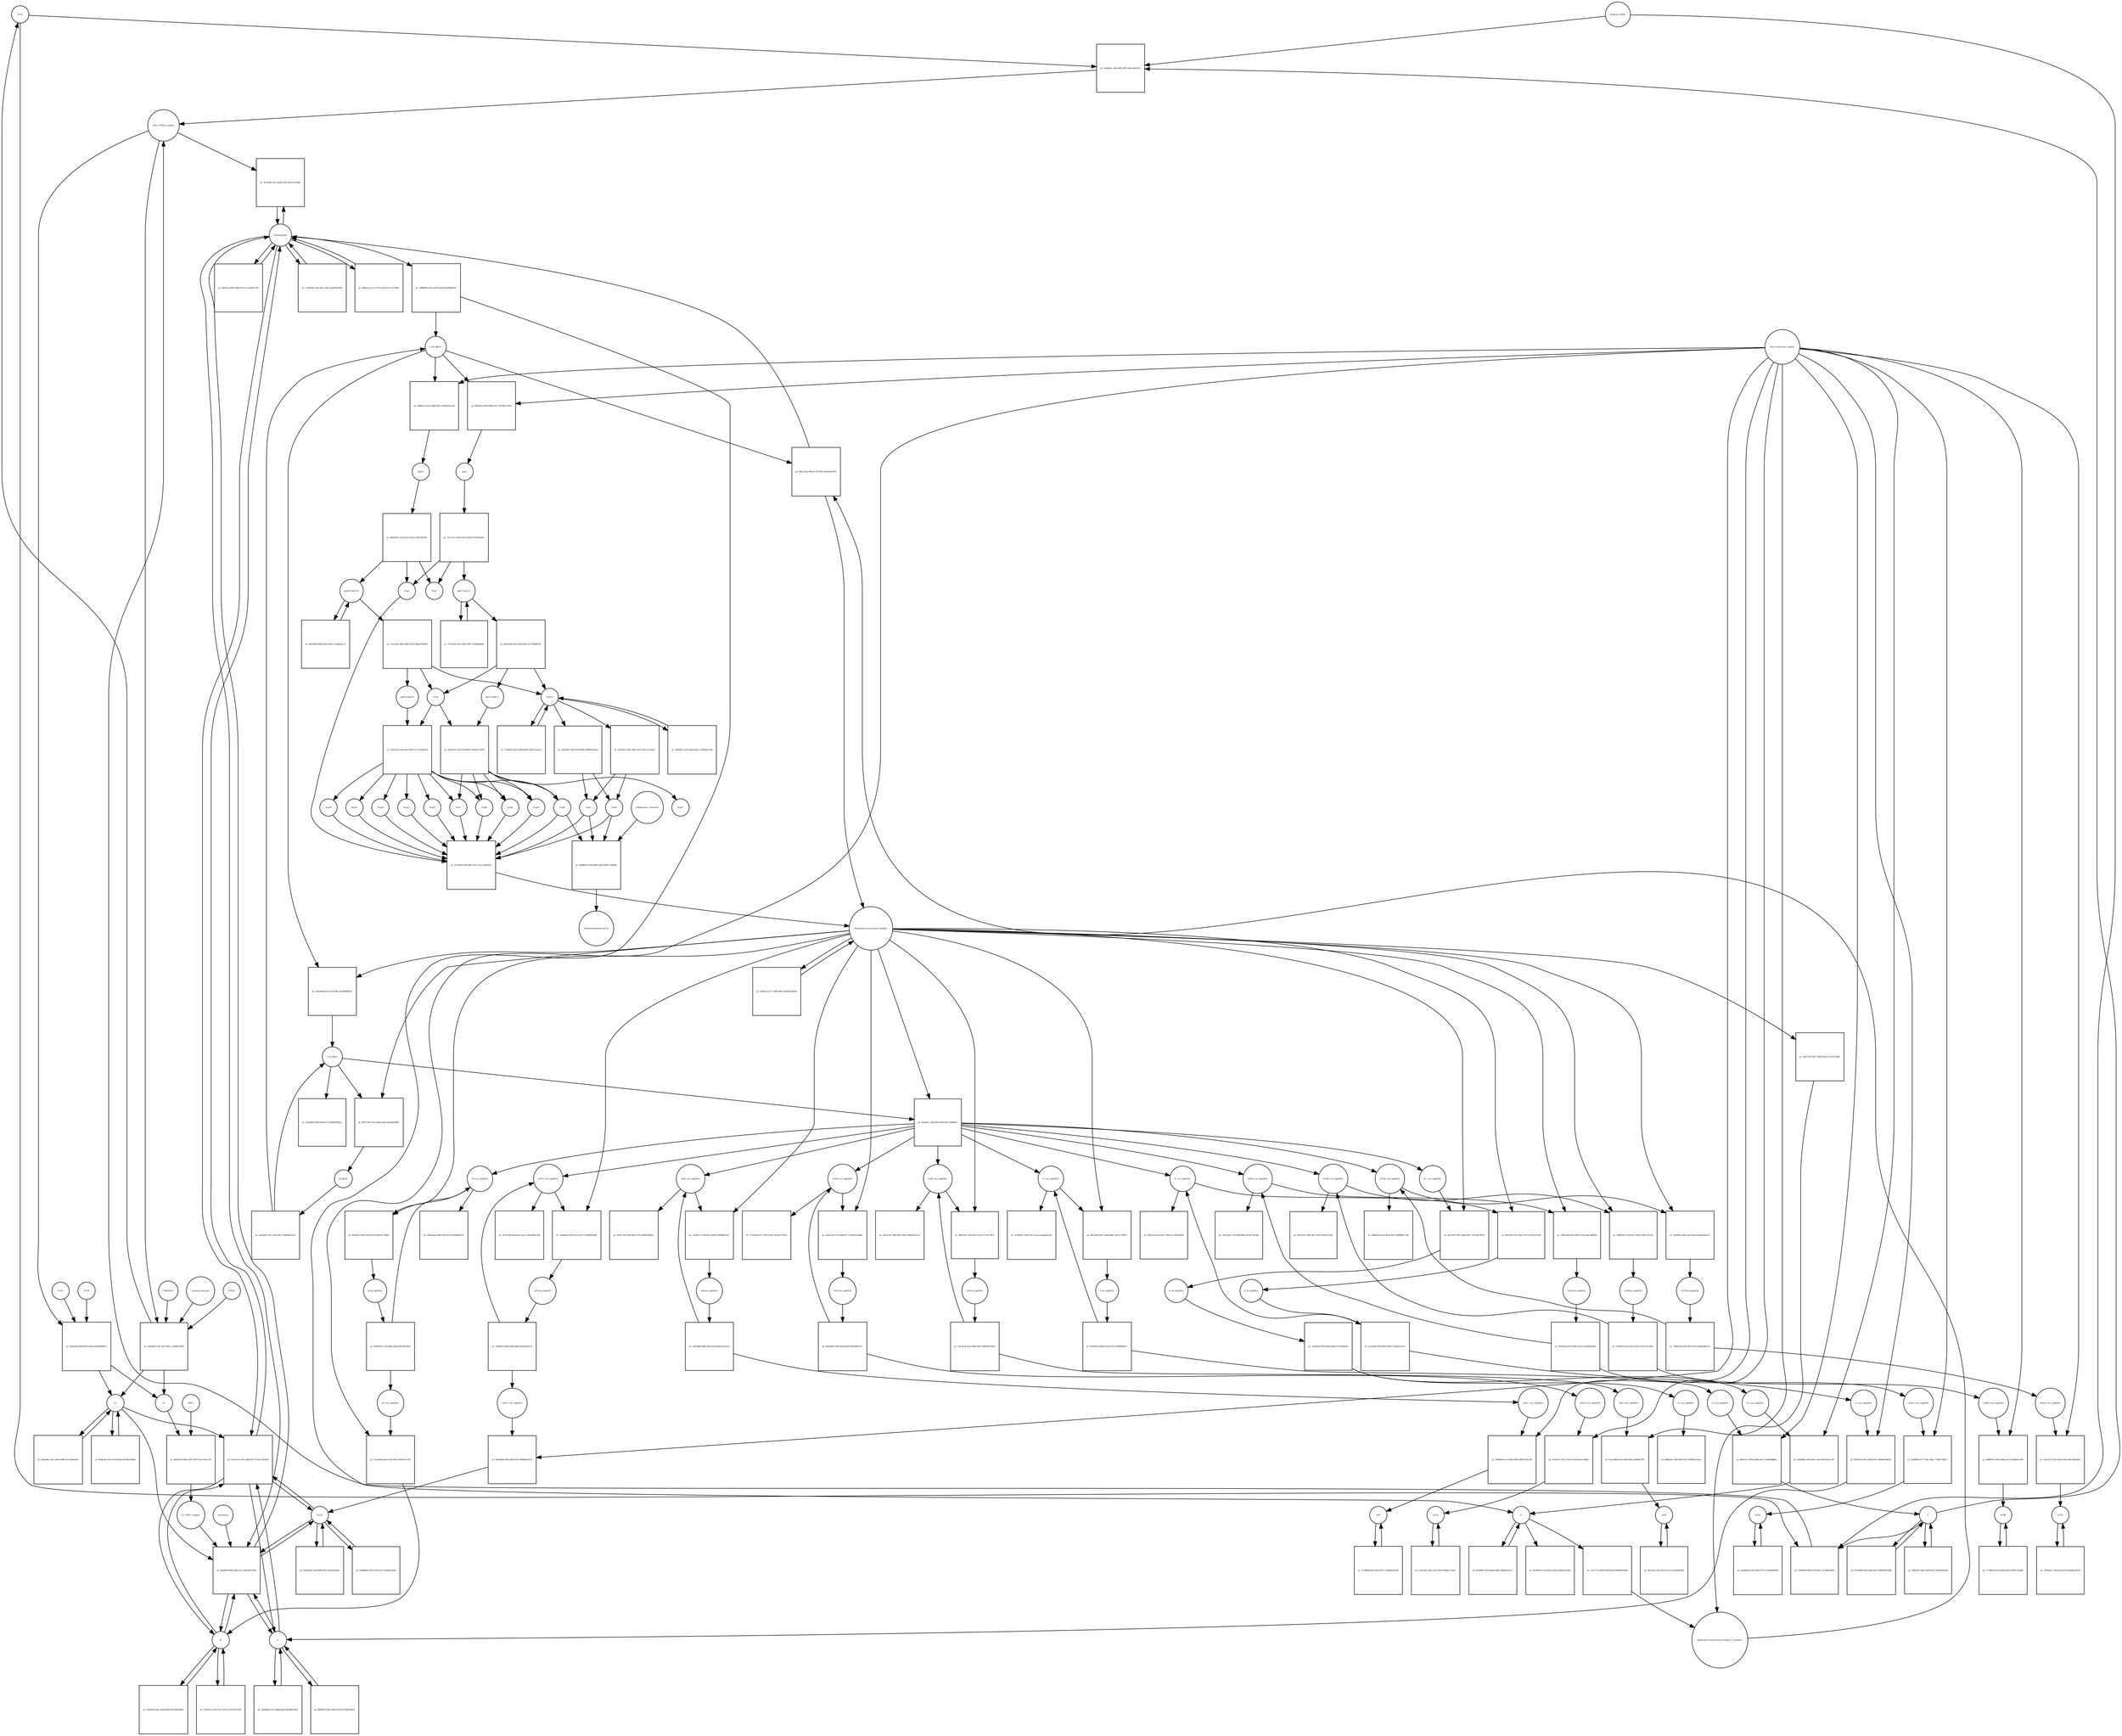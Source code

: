 strict digraph  {
ACE2 [annotation="", bipartite=0, cls=macromolecule, fontsize=4, label=ACE2, shape=circle];
"pr_1b30d2bc-3b0d-46f5-af07-e86a18c697e5" [annotation="", bipartite=1, cls=process, fontsize=4, label="pr_1b30d2bc-3b0d-46f5-af07-e86a18c697e5", shape=square];
"ACE2_SPIKE complex" [annotation="", bipartite=0, cls=complex, fontsize=4, label="ACE2_SPIKE complex", shape=circle];
"Heparan sulfate" [annotation="urn_miriam_obo.chebi_CHEBI%3A28815", bipartite=0, cls="simple chemical", fontsize=4, label="Heparan sulfate", shape=circle];
S [annotation=urn_miriam_uniprot_P0DTC2, bipartite=0, cls=macromolecule, fontsize=4, label=S, shape=circle];
Nucleocapsid [annotation="urn_miriam_obo.go_GO%3A0019013", bipartite=0, cls=complex, fontsize=4, label=Nucleocapsid, shape=circle];
"pr_9c192dff-1812-404d-acde-62501c922996" [annotation="", bipartite=1, cls=process, fontsize=4, label="pr_9c192dff-1812-404d-acde-62501c922996", shape=square];
"pr_41bae83b-8949-46c0-a624-dd3d9069b67e" [annotation="", bipartite=1, cls=process, fontsize=4, label="pr_41bae83b-8949-46c0-a624-dd3d9069b67e", shape=square];
S2 [annotation=urn_miriam_interpro_IPR002552, bipartite=0, cls=macromolecule, fontsize=4, label=S2, shape=circle];
CTSB [annotation="", bipartite=0, cls=macromolecule, fontsize=4, label=CTSB, shape=circle];
CTSL [annotation="", bipartite=0, cls=macromolecule, fontsize=4, label=CTSL, shape=circle];
S1 [annotation=urn_miriam_interpro_IPR002551, bipartite=0, cls=macromolecule, fontsize=4, label=S1, shape=circle];
"pr_319f81b8-068f-4733-b81c-2c7db2b74f90" [annotation="", bipartite=1, cls=process, fontsize=4, label="pr_319f81b8-068f-4733-b81c-2c7db2b74f90", shape=square];
"pr_462d053f-6fbe-4d3f-ae17-a953d8575f45" [annotation="", bipartite=1, cls=process, fontsize=4, label="pr_462d053f-6fbe-4d3f-ae17-a953d8575f45", shape=square];
cholesterol [annotation="urn_miriam_obo.chebi_CHEBI%3A16113", bipartite=0, cls="simple chemical", fontsize=4, label=cholesterol, shape=circle];
"S1_NRP1 complex" [annotation="", bipartite=0, cls=complex, fontsize=4, label="S1_NRP1 complex", shape=circle];
E [annotation=urn_miriam_uniprot_P0DTC4, bipartite=0, cls=macromolecule, fontsize=4, label=E, shape=circle];
M [annotation=urn_miriam_uniprot_P0DTC5, bipartite=0, cls=macromolecule, fontsize=4, label=M, shape=circle];
Orf7a [annotation=urn_miriam_uniprot_P0DTC7, bipartite=0, cls=macromolecule, fontsize=4, label=Orf7a, shape=circle];
"pr_7688000a-2473-4a62-8346-0e43606fad7b" [annotation="", bipartite=1, cls=process, fontsize=4, label="pr_7688000a-2473-4a62-8346-0e43606fad7b", shape=square];
"(+)ss gRNA" [annotation=urn_miriam_refseq_NC_045512, bipartite=0, cls="nucleic acid feature", fontsize=4, label="(+)ss gRNA", shape=circle];
N [annotation=urn_miriam_uniprot_P0DTC9, bipartite=0, cls="macromolecule multimer", fontsize=4, label=N, shape=circle];
"pr_a1353856-20ce-4f4c-a5d1-fc4a458c9594" [annotation="", bipartite=1, cls=process, fontsize=4, label="pr_a1353856-20ce-4f4c-a5d1-fc4a458c9594", shape=square];
"pr_88943a1c-a712-4716-bf00-21e7e7574f65" [annotation="", bipartite=1, cls=process, fontsize=4, label="pr_88943a1c-a712-4716-bf00-21e7e7574f65", shape=square];
"pr_80746183-c55d-493c-ac86-a3b6aee550a9" [annotation="", bipartite=1, cls=process, fontsize=4, label="pr_80746183-c55d-493c-ac86-a3b6aee550a9", shape=square];
"pr_bcfb4f94-7bcd-46b9-b0d8-c08bd813ae7c" [annotation="", bipartite=1, cls=process, fontsize=4, label="pr_bcfb4f94-7bcd-46b9-b0d8-c08bd813ae7c", shape=square];
"N (+)ss sgmRNA" [annotation=urn_miriam_ncbigene_43740575, bipartite=0, cls="nucleic acid feature", fontsize=4, label="N (+)ss sgmRNA", shape=circle];
"pr_a0d00fbb-342d-454c-afaa-4db74581c345" [annotation="", bipartite=1, cls=process, fontsize=4, label="pr_a0d00fbb-342d-454c-afaa-4db74581c345", shape=square];
"Host translation complex" [annotation="urn_miriam_obo.go_GO%3A0070992", bipartite=0, cls=complex, fontsize=4, label="Host translation complex", shape=circle];
"pr_3df2b533-8675-4b03-9a77-ec2f3d67c158" [annotation="", bipartite=1, cls=process, fontsize=4, label="pr_3df2b533-8675-4b03-9a77-ec2f3d67c158", shape=square];
"pr_c6e062be-c967-4ff1-9d0c-cee88bc4539f" [annotation="", bipartite=1, cls=process, fontsize=4, label="pr_c6e062be-c967-4ff1-9d0c-cee88bc4539f", shape=square];
FURIN [annotation="", bipartite=0, cls=macromolecule, fontsize=4, label=FURIN, shape=circle];
TMPRSS2 [annotation="", bipartite=0, cls=macromolecule, fontsize=4, label=TMPRSS2, shape=circle];
"Camostat mesylate" [annotation="urn_miriam_pubchem.compound_2536", bipartite=0, cls="simple chemical", fontsize=4, label="Camostat mesylate", shape=circle];
"pr_b2dcddac-5dc7-4493-b988-53c193bae9fd" [annotation="", bipartite=1, cls=process, fontsize=4, label="pr_b2dcddac-5dc7-4493-b988-53c193bae9fd", shape=square];
"Replication transcription complex_N oligomer" [annotation="", bipartite=0, cls=complex, fontsize=4, label="Replication transcription complex_N oligomer", shape=circle];
"pr_8b2153eb-980d-4c39-95be-40c8be01905f" [annotation="", bipartite=1, cls=process, fontsize=4, label="pr_8b2153eb-980d-4c39-95be-40c8be01905f", shape=square];
"Replication transcription complex" [annotation="", bipartite=0, cls=complex, fontsize=4, label="Replication transcription complex", shape=circle];
"pr_1e5a1e51-5192-49d8-8975-072dc741a056" [annotation="", bipartite=1, cls=process, fontsize=4, label="pr_1e5a1e51-5192-49d8-8975-072dc741a056", shape=square];
"pr_6edae3fa-265a-413d-b3b0-d1639f10946d" [annotation="", bipartite=1, cls=process, fontsize=4, label="pr_6edae3fa-265a-413d-b3b0-d1639f10946d", shape=square];
"pp1a Nsp3-11" [annotation=urn_miriam_uniprot_P0DTC1, bipartite=0, cls=macromolecule, fontsize=4, label="pp1a Nsp3-11", shape=circle];
"pr_d595100d-415e-4d7d-895c-0ec789db55f5" [annotation="", bipartite=1, cls=process, fontsize=4, label="pr_d595100d-415e-4d7d-895c-0ec789db55f5", shape=square];
"pp1a Nsp6-11" [annotation=urn_miriam_uniprot_P0DTC1, bipartite=0, cls=macromolecule, fontsize=4, label="pp1a Nsp6-11", shape=circle];
"Nsp3-4" [annotation="urn_miriam_ncbiprotein_YP_009725299|urn_miriam_ncbiprotein_YP_009725300", bipartite=0, cls=macromolecule, fontsize=4, label="Nsp3-4", shape=circle];
Nsp5 [annotation=urn_miriam_ncbiprotein_YP_009725301, bipartite=0, cls="macromolecule multimer", fontsize=4, label=Nsp5, shape=circle];
"Endoplasmic reticulum" [annotation="urn_miriam_obo.go_GO%3A0005783", bipartite=0, cls=complex, fontsize=4, label="Endoplasmic reticulum", shape=circle];
"pr_560d04c4-2950-490d-a0ba-dfad1c7660d8" [annotation="", bipartite=1, cls=process, fontsize=4, label="pr_560d04c4-2950-490d-a0ba-dfad1c7660d8", shape=square];
"Double-membrane vesicle" [annotation="urn_miriam_obo.go_GO%3A0039718", bipartite=0, cls=complex, fontsize=4, label="Double-membrane vesicle", shape=circle];
Nsp4 [annotation=urn_miriam_ncbiprotein_YP_009725300, bipartite=0, cls=macromolecule, fontsize=4, label=Nsp4, shape=circle];
Nsp3 [annotation=urn_miriam_ncbiprotein_YP_009725299, bipartite=0, cls=macromolecule, fontsize=4, label=Nsp3, shape=circle];
Nsp6 [annotation=urn_miriam_ncbiprotein_YP_009725302, bipartite=0, cls=macromolecule, fontsize=4, label=Nsp6, shape=circle];
"pr_75c07bd7-ed7e-4bd7-9f87-75af64bfd4f0" [annotation="", bipartite=1, cls=process, fontsize=4, label="pr_75c07bd7-ed7e-4bd7-9f87-75af64bfd4f0", shape=square];
"pr_549b4931-a335-46e9-8da3-c3926abc5c66" [annotation="", bipartite=1, cls=process, fontsize=4, label="pr_549b4931-a335-46e9-8da3-c3926abc5c66", shape=square];
"pp1ab Nsp3-16" [annotation=urn_miriam_uniprot_P0DTD1, bipartite=0, cls=macromolecule, fontsize=4, label="pp1ab Nsp3-16", shape=circle];
"pr_4ef29685-b09b-4e0d-92d0-75126fee0c7a" [annotation="", bipartite=1, cls=process, fontsize=4, label="pr_4ef29685-b09b-4e0d-92d0-75126fee0c7a", shape=square];
"pr_1c47ae4f-36b2-4968-9154-398ae070459b" [annotation="", bipartite=1, cls=process, fontsize=4, label="pr_1c47ae4f-36b2-4968-9154-398ae070459b", shape=square];
"pp1ab nsp6-16" [annotation=urn_miriam_uniprot_P0DTD1, bipartite=0, cls=macromolecule, fontsize=4, label="pp1ab nsp6-16", shape=circle];
"pr_2e963236-64cc-4e5d-b6b5-6b13f45834d0" [annotation="", bipartite=1, cls=process, fontsize=4, label="pr_2e963236-64cc-4e5d-b6b5-6b13f45834d0", shape=square];
"pr_2924bed4-2143-44b6-bda8-9fa40bfc805a" [annotation="", bipartite=1, cls=process, fontsize=4, label="pr_2924bed4-2143-44b6-bda8-9fa40bfc805a", shape=square];
"pr_c9ff0161-39e0-42bf-9a97-c6f4a5820288" [annotation="", bipartite=1, cls=process, fontsize=4, label="pr_c9ff0161-39e0-42bf-9a97-c6f4a5820288", shape=square];
"pr_235447c2-ed15-4151-8e31-931975551189" [annotation="", bipartite=1, cls=process, fontsize=4, label="pr_235447c2-ed15-4151-8e31-931975551189", shape=square];
"pr_86096f70-d6f1-4a95-ab76-03130b058656" [annotation="", bipartite=1, cls=process, fontsize=4, label="pr_86096f70-d6f1-4a95-ab76-03130b058656", shape=square];
"pr_97935685-81da-4424-ad17-9fb9638474b8" [annotation="", bipartite=1, cls=process, fontsize=4, label="pr_97935685-81da-4424-ad17-9fb9638474b8", shape=square];
"pr_05dd1b8b-7aad-4f68-af81-62933a34a0fe" [annotation="", bipartite=1, cls=process, fontsize=4, label="pr_05dd1b8b-7aad-4f68-af81-62933a34a0fe", shape=square];
Orf6 [annotation=urn_miriam_uniprot_P0DTC6, bipartite=0, cls=macromolecule, fontsize=4, label=Orf6, shape=circle];
"pr_71c8f8bb-fd53-4b55-9537-c894bae62300" [annotation="", bipartite=1, cls=process, fontsize=4, label="pr_71c8f8bb-fd53-4b55-9537-c894bae62300", shape=square];
Orf3a [annotation=urn_miriam_uniprot_P0DTC3, bipartite=0, cls=macromolecule, fontsize=4, label=Orf3a, shape=circle];
"pr_5b3a00a9-c463-4420-971a-7ca4096d8394" [annotation="", bipartite=1, cls=process, fontsize=4, label="pr_5b3a00a9-c463-4420-971a-7ca4096d8394", shape=square];
Orf8 [annotation=urn_miriam_uniprot_P0DTC8, bipartite=0, cls=macromolecule, fontsize=4, label=Orf8, shape=circle];
"pr_5f631e2e-24f1-4033-bc1e-012396247d6f" [annotation="", bipartite=1, cls=process, fontsize=4, label="pr_5f631e2e-24f1-4033-bc1e-012396247d6f", shape=square];
Orf9b [annotation=urn_miriam_uniprot_P0DTD2, bipartite=0, cls=macromolecule, fontsize=4, label=Orf9b, shape=circle];
"pr_1776b818-f3cd-4b94-b193-28307c1f344b" [annotation="", bipartite=1, cls=process, fontsize=4, label="pr_1776b818-f3cd-4b94-b193-28307c1f344b", shape=square];
Orf14 [annotation=urn_miriam_uniprot_P0DTD3, bipartite=0, cls=macromolecule, fontsize=4, label=Orf14, shape=circle];
"pr_c16ca58c-2d5c-4c41-9190-1f0bbc173421" [annotation="", bipartite=1, cls=process, fontsize=4, label="pr_c16ca58c-2d5c-4c41-9190-1f0bbc173421", shape=square];
Orf7b [annotation=urn_miriam_uniprot_P0DTD8, bipartite=0, cls=macromolecule, fontsize=4, label=Orf7b, shape=circle];
"pr_73b2b8e1-73ba-432f-9126-d6edffaad378" [annotation="", bipartite=1, cls=process, fontsize=4, label="pr_73b2b8e1-73ba-432f-9126-d6edffaad378", shape=square];
"pr_b566bd8c-4218-4759-a1cf-7a6fde0cf9ba" [annotation="", bipartite=1, cls=process, fontsize=4, label="pr_b566bd8c-4218-4759-a1cf-7a6fde0cf9ba", shape=square];
"M (+)ss sgmRNA" [annotation="", bipartite=0, cls="nucleic acid feature", fontsize=4, label="M (+)ss sgmRNA", shape=circle];
"pr_1ecd5584-ab4a-4520-9823-633df15a7c6f" [annotation="", bipartite=1, cls=process, fontsize=4, label="pr_1ecd5584-ab4a-4520-9823-633df15a7c6f", shape=square];
"E (+)ss sgmRNA" [annotation="", bipartite=0, cls="nucleic acid feature", fontsize=4, label="E (+)ss sgmRNA", shape=circle];
"pr_f41f2b5a-8292-4489-8231-a9b6461dde68" [annotation="", bipartite=1, cls=process, fontsize=4, label="pr_f41f2b5a-8292-4489-8231-a9b6461dde68", shape=square];
"S (+)ss sgmRNA" [annotation="", bipartite=0, cls="nucleic acid feature", fontsize=4, label="S (+)ss sgmRNA", shape=circle];
"pr_d683e117-9650-4696-a9a3-7eeb0dfd88b1" [annotation="", bipartite=1, cls=process, fontsize=4, label="pr_d683e117-9650-4696-a9a3-7eeb0dfd88b1", shape=square];
"Orf7a (+)ss sgmRNA" [annotation="", bipartite=0, cls="nucleic acid feature", fontsize=4, label="Orf7a (+)ss sgmRNA", shape=circle];
"pr_08afeb00-e8b9-4b50-933e-d98fb8d2aec6" [annotation="", bipartite=1, cls=process, fontsize=4, label="pr_08afeb00-e8b9-4b50-933e-d98fb8d2aec6", shape=square];
"Orf6  (+)ss sgmRNA" [annotation="", bipartite=0, cls="nucleic acid feature", fontsize=4, label="Orf6  (+)ss sgmRNA", shape=circle];
"pr_5f9b8de0-c5cb-400f-8065-bd067c561104" [annotation="", bipartite=1, cls=process, fontsize=4, label="pr_5f9b8de0-c5cb-400f-8065-bd067c561104", shape=square];
"Orf3a (+)ss sgmRNA" [annotation="", bipartite=0, cls="nucleic acid feature", fontsize=4, label="Orf3a (+)ss sgmRNA", shape=circle];
"pr_b2bfb99f-4277-43bc-8b4c-77fd87728ea1" [annotation="", bipartite=1, cls=process, fontsize=4, label="pr_b2bfb99f-4277-43bc-8b4c-77fd87728ea1", shape=square];
"Orf8 (+)ss sgmRNA" [annotation="", bipartite=0, cls="nucleic acid feature", fontsize=4, label="Orf8 (+)ss sgmRNA", shape=circle];
"pr_02c12b80-baa4-4a48-9dde-3ffd49f57ff5" [annotation="", bipartite=1, cls=process, fontsize=4, label="pr_02c12b80-baa4-4a48-9dde-3ffd49f57ff5", shape=square];
"Orf9b (+)ss sgmRNA" [annotation="", bipartite=0, cls="nucleic acid feature", fontsize=4, label="Orf9b (+)ss sgmRNA", shape=circle];
"pr_894f6516-16bd-43d0-bcd7-2e2b9b26720b" [annotation="", bipartite=1, cls=process, fontsize=4, label="pr_894f6516-16bd-43d0-bcd7-2e2b9b26720b", shape=square];
"Orf14 (+)ss sgmRNA" [annotation="", bipartite=0, cls="nucleic acid feature", fontsize=4, label="Orf14 (+)ss sgmRNA", shape=circle];
"pr_1fc03de7-2607-43ba-9c36-bef5eec29b82" [annotation="", bipartite=1, cls=process, fontsize=4, label="pr_1fc03de7-2607-43ba-9c36-bef5eec29b82", shape=square];
"Orf7b (+)ss sgmRNA" [annotation="", bipartite=0, cls="nucleic acid feature", fontsize=4, label="Orf7b (+)ss sgmRNA", shape=circle];
"pr_26a5237f-92e5-4d10-a35b-028c3dded4f3" [annotation="", bipartite=1, cls=process, fontsize=4, label="pr_26a5237f-92e5-4d10-a35b-028c3dded4f3", shape=square];
"(-)ss gRNA" [annotation=urn_miriam_refseq_NC_045512, bipartite=0, cls="nucleic acid feature", fontsize=4, label="(-)ss gRNA", shape=circle];
"pr_2d1f3082-f6e6-441d-8c75-da6492f090ac" [annotation="", bipartite=1, cls=process, fontsize=4, label="pr_2d1f3082-f6e6-441d-8c75-da6492f090ac", shape=square];
"pr_ce5c77ca-699f-4c66-8d26-4304b981b49d" [annotation="", bipartite=1, cls=process, fontsize=4, label="pr_ce5c77ca-699f-4c66-8d26-4304b981b49d", shape=square];
"pr_5642ebd8-e410-47eb-9ffe-2b7d869b96d7" [annotation="", bipartite=1, cls=process, fontsize=4, label="pr_5642ebd8-e410-47eb-9ffe-2b7d869b96d7", shape=square];
"M (-)ss sgmRNA" [annotation=urn_miriam_ncbigene_43740571, bipartite=0, cls="nucleic acid feature", fontsize=4, label="M (-)ss sgmRNA", shape=circle];
"pr_595beaab-638b-4cb9-b67a-fe804d9925f1" [annotation="", bipartite=1, cls=process, fontsize=4, label="pr_595beaab-638b-4cb9-b67a-fe804d9925f1", shape=square];
"E (-)ss sgmRNA" [annotation=urn_miriam_ncbigene_43740570, bipartite=0, cls="nucleic acid feature", fontsize=4, label="E (-)ss sgmRNA", shape=circle];
"pr_f39455a0-bce0-4a17-8fa8-fe176603d496" [annotation="", bipartite=1, cls=process, fontsize=4, label="pr_f39455a0-bce0-4a17-8fa8-fe176603d496", shape=square];
"S (-)ss sgmRNA" [annotation="", bipartite=0, cls="nucleic acid feature", fontsize=4, label="S (-)ss sgmRNA", shape=circle];
"pr_614d5002-7dd9-4297-acab-aeeabe66c493" [annotation="", bipartite=1, cls=process, fontsize=4, label="pr_614d5002-7dd9-4297-acab-aeeabe66c493", shape=square];
"Orf7a (-)ss sgmRNA" [annotation="", bipartite=0, cls="nucleic acid feature", fontsize=4, label="Orf7a (-)ss sgmRNA", shape=circle];
"pr_6552c588-65ed-42e3-be1e-3981ab60c288" [annotation="", bipartite=1, cls=process, fontsize=4, label="pr_6552c588-65ed-42e3-be1e-3981ab60c288", shape=square];
"Orf6 (-)ss sgmRNA" [annotation="", bipartite=0, cls="nucleic acid feature", fontsize=4, label="Orf6 (-)ss sgmRNA", shape=circle];
"pr_4546c740-87b6-484e-97a2-d46d2246f92c" [annotation="", bipartite=1, cls=process, fontsize=4, label="pr_4546c740-87b6-484e-97a2-d46d2246f92c", shape=square];
"Orf3a (-)ss sgmRNA" [annotation="", bipartite=0, cls="nucleic acid feature", fontsize=4, label="Orf3a (-)ss sgmRNA", shape=circle];
"pr_287b5a4e-7c0f-4f48-8f6a-9a1ab77b76db" [annotation="", bipartite=1, cls=process, fontsize=4, label="pr_287b5a4e-7c0f-4f48-8f6a-9a1ab77b76db", shape=square];
"Orf8 (-)ss sgmRNA" [annotation="", bipartite=0, cls="nucleic acid feature", fontsize=4, label="Orf8 (-)ss sgmRNA", shape=circle];
"pr_36c9fcae-78d0-4853-8d81-d368ed4417cd" [annotation="", bipartite=1, cls=process, fontsize=4, label="pr_36c9fcae-78d0-4853-8d81-d368ed4417cd", shape=square];
"Orf9b (-)ss sgmRNA" [annotation="", bipartite=0, cls="nucleic acid feature", fontsize=4, label="Orf9b (-)ss sgmRNA", shape=circle];
"pr_834c025c-24f4-4da7-a2f2-f5fdb7fc0345" [annotation="", bipartite=1, cls=process, fontsize=4, label="pr_834c025c-24f4-4da7-a2f2-f5fdb7fc0345", shape=square];
"Orf14 (-)ss sgmRNA" [annotation="", bipartite=0, cls="nucleic acid feature", fontsize=4, label="Orf14 (-)ss sgmRNA", shape=circle];
"pr_577b1838-a17c-49c4-a935-2b53a077921b" [annotation="", bipartite=1, cls=process, fontsize=4, label="pr_577b1838-a17c-49c4-a935-2b53a077921b", shape=square];
"Orf7b (-)ss sgmRNA" [annotation="", bipartite=0, cls="nucleic acid feature", fontsize=4, label="Orf7b (-)ss sgmRNA", shape=circle];
"pr_6d9b6a5a-b7ed-4636-b207-09868bf1118b" [annotation="", bipartite=1, cls=process, fontsize=4, label="pr_6d9b6a5a-b7ed-4636-b207-09868bf1118b", shape=square];
"pr_499772b5-7fa1-434b-a2d4-3ede003e98b9" [annotation="", bipartite=1, cls=process, fontsize=4, label="pr_499772b5-7fa1-434b-a2d4-3ede003e98b9", shape=square];
"ds gRNA" [annotation=urn_miriam_refseq_NC_045512, bipartite=0, cls="nucleic acid feature", fontsize=4, label="ds gRNA", shape=circle];
"pr_ff4a0d7a-06d0-403d-855a-9e8d7e2796d8" [annotation="", bipartite=1, cls=process, fontsize=4, label="pr_ff4a0d7a-06d0-403d-855a-9e8d7e2796d8", shape=square];
"M ds sgmRNA" [annotation="", bipartite=0, cls="nucleic acid feature", fontsize=4, label="M ds sgmRNA", shape=circle];
"pr_ff04cab2-6767-4aec-9747-e3f72e3531bf" [annotation="", bipartite=1, cls=process, fontsize=4, label="pr_ff04cab2-6767-4aec-9747-e3f72e3531bf", shape=square];
"E ds sgmRNA" [annotation="", bipartite=0, cls="nucleic acid feature", fontsize=4, label="E ds sgmRNA", shape=circle];
"pr_df11844d-b6c7-4408-bd6c-14a37c378f27" [annotation="", bipartite=1, cls=process, fontsize=4, label="pr_df11844d-b6c7-4408-bd6c-14a37c378f27", shape=square];
"S ds sgmRNA" [annotation="", bipartite=0, cls="nucleic acid feature", fontsize=4, label="S ds sgmRNA", shape=circle];
"pr_33ddda26-4d7b-4c33-ae57-11845f942bd8" [annotation="", bipartite=1, cls=process, fontsize=4, label="pr_33ddda26-4d7b-4c33-ae57-11845f942bd8", shape=square];
"Orf7a ds sgmRNA" [annotation="", bipartite=0, cls="nucleic acid feature", fontsize=4, label="Orf7a ds sgmRNA", shape=circle];
"pr_52c8d127-510b-4e14-b4f0-0198fb8674a7" [annotation="", bipartite=1, cls=process, fontsize=4, label="pr_52c8d127-510b-4e14-b4f0-0198fb8674a7", shape=square];
"Orf6 ds sgmRNA" [annotation="", bipartite=0, cls="nucleic acid feature", fontsize=4, label="Orf6 ds sgmRNA", shape=circle];
"pr_248e5c9b-8922-4b7b-97e8-eebf74f8ffb8" [annotation="", bipartite=1, cls=process, fontsize=4, label="pr_248e5c9b-8922-4b7b-97e8-eebf74f8ffb8", shape=square];
"Orf3a ds sgmRNA" [annotation="", bipartite=0, cls="nucleic acid feature", fontsize=4, label="Orf3a ds sgmRNA", shape=circle];
"pr_40837b1a-7fda-4b16-9cc0-517c4c7fff1f" [annotation="", bipartite=1, cls=process, fontsize=4, label="pr_40837b1a-7fda-4b16-9cc0-517c4c7fff1f", shape=square];
"Orf8 ds sgmRNA" [annotation="", bipartite=0, cls="nucleic acid feature", fontsize=4, label="Orf8 ds sgmRNA", shape=circle];
"pr_30845613-c5d3-4a75-92fd-51f6f13a1556" [annotation="", bipartite=1, cls=process, fontsize=4, label="pr_30845613-c5d3-4a75-92fd-51f6f13a1556", shape=square];
"Orf9b ds sgmRNA" [annotation="", bipartite=0, cls="nucleic acid feature", fontsize=4, label="Orf9b ds sgmRNA", shape=circle];
"pr_b2eef156-a77b-4a06-8c71-b5655ac98dde" [annotation="", bipartite=1, cls=process, fontsize=4, label="pr_b2eef156-a77b-4a06-8c71-b5655ac98dde", shape=square];
"Orf14 ds sgmRNA" [annotation="", bipartite=0, cls="nucleic acid feature", fontsize=4, label="Orf14 ds sgmRNA", shape=circle];
"pr_3e89f603-abbf-4b55-8e18-a9dd2a6a2e13" [annotation="", bipartite=1, cls=process, fontsize=4, label="pr_3e89f603-abbf-4b55-8e18-a9dd2a6a2e13", shape=square];
"Orf7b ds sgmRNA" [annotation="", bipartite=0, cls="nucleic acid feature", fontsize=4, label="Orf7b ds sgmRNA", shape=circle];
"pr_2eb20655-cbf7-45c4-8071-4649bb5f1ecb" [annotation="", bipartite=1, cls=process, fontsize=4, label="pr_2eb20655-cbf7-45c4-8071-4649bb5f1ecb", shape=square];
"pr_87089183-cc00-4bde-a8a8-2fdc1fb39641" [annotation="", bipartite=1, cls=process, fontsize=4, label="pr_87089183-cc00-4bde-a8a8-2fdc1fb39641", shape=square];
"pr_a11a02fe-5e04-49c9-99b4-75aa9e22e513" [annotation="", bipartite=1, cls=process, fontsize=4, label="pr_a11a02fe-5e04-49c9-99b4-75aa9e22e513", shape=square];
"pr_807835e8-404d-4ca8-8178-c9df98600b1c" [annotation="", bipartite=1, cls=process, fontsize=4, label="pr_807835e8-404d-4ca8-8178-c9df98600b1c", shape=square];
"pr_316d091f-e6d8-4a4b-af8d-0c0434eb3cc6" [annotation="", bipartite=1, cls=process, fontsize=4, label="pr_316d091f-e6d8-4a4b-af8d-0c0434eb3cc6", shape=square];
"pr_c907dd83-49f6-4e65-bcde-46a5e10fca5e" [annotation="", bipartite=1, cls=process, fontsize=4, label="pr_c907dd83-49f6-4e65-bcde-46a5e10fca5e", shape=square];
"pr_007dce24-a979-440c-b1ee-0c952f9058e6" [annotation="", bipartite=1, cls=process, fontsize=4, label="pr_007dce24-a979-440c-b1ee-0c952f9058e6", shape=square];
"pr_c2a79c3d-0a1a-40d2-8412-6f8619e142dd" [annotation="", bipartite=1, cls=process, fontsize=4, label="pr_c2a79c3d-0a1a-40d2-8412-6f8619e142dd", shape=square];
"pr_232dd12a-b1e9-4231-9b3c-b731cf617d2d" [annotation="", bipartite=1, cls=process, fontsize=4, label="pr_232dd12a-b1e9-4231-9b3c-b731cf617d2d", shape=square];
"pr_9916d5b2-7940-4f24-ba44-0062b4092371" [annotation="", bipartite=1, cls=process, fontsize=4, label="pr_9916d5b2-7940-4f24-ba44-0062b4092371", shape=square];
"pr_799dc54e-bb16-4f62-b5c3-b94b499bf71d" [annotation="", bipartite=1, cls=process, fontsize=4, label="pr_799dc54e-bb16-4f62-b5c3-b94b499bf71d", shape=square];
"N  (-)ss sgmRNA" [annotation=urn_miriam_ncbigene_43740575, bipartite=0, cls="nucleic acid feature", fontsize=4, label="N  (-)ss sgmRNA", shape=circle];
"pr_ab213937-6f81-40b4-a0d7-7eb19b27667b" [annotation="", bipartite=1, cls=process, fontsize=4, label="pr_ab213937-6f81-40b4-a0d7-7eb19b27667b", shape=square];
"N ds sgmRNA" [annotation="", bipartite=0, cls="nucleic acid feature", fontsize=4, label="N ds sgmRNA", shape=circle];
"pr_24c8063e-8f7d-4da9-8edf-975ccd8fe630" [annotation="", bipartite=1, cls=process, fontsize=4, label="pr_24c8063e-8f7d-4da9-8edf-975ccd8fe630", shape=square];
"N (-)ss sgmRNA" [annotation="", bipartite=0, cls="nucleic acid feature", fontsize=4, label="N (-)ss sgmRNA", shape=circle];
pp1ab [annotation=urn_miriam_uniprot_P0DTD1, bipartite=0, cls=macromolecule, fontsize=4, label=pp1ab, shape=circle];
"pr_f86363de-3a36-422e-bc94-1a3f07d24704" [annotation="", bipartite=1, cls=process, fontsize=4, label="pr_f86363de-3a36-422e-bc94-1a3f07d24704", shape=square];
Nsp2 [annotation=urn_miriam_ncbiprotein_YP_009725298, bipartite=0, cls=macromolecule, fontsize=4, label=Nsp2, shape=circle];
Nsp1 [annotation=urn_miriam_ncbiprotein_YP_009725297, bipartite=0, cls=macromolecule, fontsize=4, label=Nsp1, shape=circle];
pp1a [annotation=urn_miriam_uniprot_P0DTC1, bipartite=0, cls=macromolecule, fontsize=4, label=pp1a, shape=circle];
"pr_7a211ca1-9c80-4513-b246-f333e063204a" [annotation="", bipartite=1, cls=process, fontsize=4, label="pr_7a211ca1-9c80-4513-b246-f333e063204a", shape=square];
"pr_57ab9a55-467a-49b9-89e8-39f31c52aefe" [annotation="", bipartite=1, cls=process, fontsize=4, label="pr_57ab9a55-467a-49b9-89e8-39f31c52aefe", shape=square];
"pr_3b079bc1-bf41-4d81-a674-c92cacca419c" [annotation="", bipartite=1, cls=process, fontsize=4, label="pr_3b079bc1-bf41-4d81-a674-c92cacca419c", shape=square];
"pr_62423f67-f5bf-491b-8d5b-2dd98591a603" [annotation="", bipartite=1, cls=process, fontsize=4, label="pr_62423f67-f5bf-491b-8d5b-2dd98591a603", shape=square];
"pr_a6d21f52-5194-47f0-9687-a5818e119059" [annotation="", bipartite=1, cls=process, fontsize=4, label="pr_a6d21f52-5194-47f0-9687-a5818e119059", shape=square];
Nsp7 [annotation=urn_miriam_ncbiprotein_YP_009725303, bipartite=0, cls=macromolecule, fontsize=4, label=Nsp7, shape=circle];
Nsp8 [annotation=urn_miriam_ncbiprotein_YP_009725304, bipartite=0, cls=macromolecule, fontsize=4, label=Nsp8, shape=circle];
Nsp9 [annotation=urn_miriam_ncbiprotein_YP_009725305, bipartite=0, cls=macromolecule, fontsize=4, label=Nsp9, shape=circle];
Nsp10 [annotation=urn_miriam_ncbiprotein_YP_009725306, bipartite=0, cls=macromolecule, fontsize=4, label=Nsp10, shape=circle];
Nsp11 [annotation=urn_miriam_ncbiprotein_YP_009725312, bipartite=0, cls=macromolecule, fontsize=4, label=Nsp11, shape=circle];
"pr_01467dc6-5183-4ae9-9d37-87c7d350b7eb" [annotation="", bipartite=1, cls=process, fontsize=4, label="pr_01467dc6-5183-4ae9-9d37-87c7d350b7eb", shape=square];
Nsp13 [annotation=urn_miriam_ncbiprotein_YP_009725308, bipartite=0, cls=macromolecule, fontsize=4, label=Nsp13, shape=circle];
Nsp12 [annotation=urn_miriam_ncbiprotein_YP_009725307, bipartite=0, cls=macromolecule, fontsize=4, label=Nsp12, shape=circle];
Nsp16 [annotation=urn_miriam_ncbiprotein_YP_009725311, bipartite=0, cls=macromolecule, fontsize=4, label=Nsp16, shape=circle];
Nsp15 [annotation=urn_miriam_ncbiprotein_YP_009725310, bipartite=0, cls=macromolecule, fontsize=4, label=Nsp15, shape=circle];
Nsp14 [annotation=urn_miriam_ncbiprotein_YP_009725309, bipartite=0, cls=macromolecule, fontsize=4, label=Nsp14, shape=circle];
"pr_fccb35d5-d76d-40cc-be73-ecac27a8e10e" [annotation="", bipartite=1, cls=process, fontsize=4, label="pr_fccb35d5-d76d-40cc-be73-ecac27a8e10e", shape=square];
"pr_8a493e03-d838-4f60-b11c-9ec9facc87da" [annotation="", bipartite=1, cls=process, fontsize=4, label="pr_8a493e03-d838-4f60-b11c-9ec9facc87da", shape=square];
"pr_1d004e1a-bca1-4bbe-9647-148c8041ace0" [annotation="", bipartite=1, cls=process, fontsize=4, label="pr_1d004e1a-bca1-4bbe-9647-148c8041ace0", shape=square];
"pr_bbbf65d1-1ff6-406e-9527-d994b4c7ebca" [annotation="", bipartite=1, cls=process, fontsize=4, label="pr_bbbf65d1-1ff6-406e-9527-d994b4c7ebca", shape=square];
"pr_43f46c33-5c77-4f95-8801-0de640239c4d" [annotation="", bipartite=1, cls=process, fontsize=4, label="pr_43f46c33-5c77-4f95-8801-0de640239c4d", shape=square];
"pr_b2bc7361-d077-4f80-953f-eec20153396b" [annotation="", bipartite=1, cls=process, fontsize=4, label="pr_b2bc7361-d077-4f80-953f-eec20153396b", shape=square];
"pr_6f5af8ac-cd38-4f42-8d59-6fe77adbb8c7" [annotation="", bipartite=1, cls=process, fontsize=4, label="pr_6f5af8ac-cd38-4f42-8d59-6fe77adbb8c7", shape=square];
"pr_0b20b1e6-45be-4797-9457-012e7e41c136" [annotation="", bipartite=1, cls=process, fontsize=4, label="pr_0b20b1e6-45be-4797-9457-012e7e41c136", shape=square];
NRP1 [annotation="", bipartite=0, cls=macromolecule, fontsize=4, label=NRP1, shape=circle];
ACE2 -> "pr_1b30d2bc-3b0d-46f5-af07-e86a18c697e5"  [annotation="", interaction_type=consumption];
ACE2 -> "pr_319f81b8-068f-4733-b81c-2c7db2b74f90"  [annotation="", interaction_type=consumption];
"pr_1b30d2bc-3b0d-46f5-af07-e86a18c697e5" -> "ACE2_SPIKE complex"  [annotation="", interaction_type=production];
"ACE2_SPIKE complex" -> "pr_9c192dff-1812-404d-acde-62501c922996"  [annotation="urn_miriam_pubmed_32142651|urn_miriam_pubmed_32094589|urn_miriam_taxonomy_2697049", interaction_type=stimulation];
"ACE2_SPIKE complex" -> "pr_41bae83b-8949-46c0-a624-dd3d9069b67e"  [annotation="", interaction_type=consumption];
"ACE2_SPIKE complex" -> "pr_c6e062be-c967-4ff1-9d0c-cee88bc4539f"  [annotation="", interaction_type=consumption];
"Heparan sulfate" -> "pr_1b30d2bc-3b0d-46f5-af07-e86a18c697e5"  [annotation="urn_miriam_pubmed_32142651|urn_miriam_pubmed_32094589|urn_miriam_taxonomy_2697049|urn_miriam_pubmed_32970989", interaction_type=stimulation];
"Heparan sulfate" -> "pr_319f81b8-068f-4733-b81c-2c7db2b74f90"  [annotation="urn_miriam_pubmed_32142651|urn_miriam_pubmed_32094589|urn_miriam_taxonomy_2697049|urn_miriam_pubmed_32155444|urn_miriam_pubmed_32970989", interaction_type=stimulation];
S -> "pr_1b30d2bc-3b0d-46f5-af07-e86a18c697e5"  [annotation="", interaction_type=consumption];
S -> "pr_319f81b8-068f-4733-b81c-2c7db2b74f90"  [annotation="", interaction_type=consumption];
S -> "pr_c9ff0161-39e0-42bf-9a97-c6f4a5820288"  [annotation="", interaction_type=consumption];
S -> "pr_97935685-81da-4424-ad17-9fb9638474b8"  [annotation="", interaction_type=consumption];
Nucleocapsid -> "pr_9c192dff-1812-404d-acde-62501c922996"  [annotation="", interaction_type=consumption];
Nucleocapsid -> "pr_462d053f-6fbe-4d3f-ae17-a953d8575f45"  [annotation="", interaction_type=consumption];
Nucleocapsid -> "pr_7688000a-2473-4a62-8346-0e43606fad7b"  [annotation="", interaction_type=consumption];
Nucleocapsid -> "pr_a1353856-20ce-4f4c-a5d1-fc4a458c9594"  [annotation="", interaction_type=consumption];
Nucleocapsid -> "pr_88943a1c-a712-4716-bf00-21e7e7574f65"  [annotation="", interaction_type=consumption];
Nucleocapsid -> "pr_3df2b533-8675-4b03-9a77-ec2f3d67c158"  [annotation="", interaction_type=consumption];
Nucleocapsid -> "pr_1e5a1e51-5192-49d8-8975-072dc741a056"  [annotation="", interaction_type=consumption];
"pr_9c192dff-1812-404d-acde-62501c922996" -> Nucleocapsid  [annotation="", interaction_type=production];
"pr_41bae83b-8949-46c0-a624-dd3d9069b67e" -> S2  [annotation="", interaction_type=production];
"pr_41bae83b-8949-46c0-a624-dd3d9069b67e" -> S1  [annotation="", interaction_type=production];
S2 -> "pr_462d053f-6fbe-4d3f-ae17-a953d8575f45"  [annotation="urn_miriam_pubmed_32142651|urn_miriam_pubmed_32094589|urn_miriam_pubmed_32047258|urn_miriam_taxonomy_2697049|urn_miriam_pubmed_32944968", interaction_type=stimulation];
S2 -> "pr_b2dcddac-5dc7-4493-b988-53c193bae9fd"  [annotation="", interaction_type=consumption];
S2 -> "pr_1e5a1e51-5192-49d8-8975-072dc741a056"  [annotation="urn_miriam_pubmed_32142651|urn_miriam_pubmed_32047258|urn_miriam_taxonomy_2697049", interaction_type=stimulation];
S2 -> "pr_6edae3fa-265a-413d-b3b0-d1639f10946d"  [annotation="", interaction_type=consumption];
CTSB -> "pr_41bae83b-8949-46c0-a624-dd3d9069b67e"  [annotation="urn_miriam_pubmed_32142651|urn_miriam_taxonomy_2697049", interaction_type=catalysis];
CTSL -> "pr_41bae83b-8949-46c0-a624-dd3d9069b67e"  [annotation="urn_miriam_pubmed_32142651|urn_miriam_taxonomy_2697049", interaction_type=catalysis];
S1 -> "pr_0b20b1e6-45be-4797-9457-012e7e41c136"  [annotation="", interaction_type=consumption];
"pr_319f81b8-068f-4733-b81c-2c7db2b74f90" -> "ACE2_SPIKE complex"  [annotation="", interaction_type=production];
"pr_462d053f-6fbe-4d3f-ae17-a953d8575f45" -> Nucleocapsid  [annotation="", interaction_type=production];
"pr_462d053f-6fbe-4d3f-ae17-a953d8575f45" -> E  [annotation="", interaction_type=production];
"pr_462d053f-6fbe-4d3f-ae17-a953d8575f45" -> M  [annotation="", interaction_type=production];
"pr_462d053f-6fbe-4d3f-ae17-a953d8575f45" -> Orf7a  [annotation="", interaction_type=production];
cholesterol -> "pr_462d053f-6fbe-4d3f-ae17-a953d8575f45"  [annotation="urn_miriam_pubmed_32142651|urn_miriam_pubmed_32094589|urn_miriam_pubmed_32047258|urn_miriam_taxonomy_2697049|urn_miriam_pubmed_32944968", interaction_type=stimulation];
"S1_NRP1 complex" -> "pr_462d053f-6fbe-4d3f-ae17-a953d8575f45"  [annotation="urn_miriam_pubmed_32142651|urn_miriam_pubmed_32094589|urn_miriam_pubmed_32047258|urn_miriam_taxonomy_2697049|urn_miriam_pubmed_32944968", interaction_type=stimulation];
E -> "pr_462d053f-6fbe-4d3f-ae17-a953d8575f45"  [annotation="", interaction_type=consumption];
E -> "pr_1e5a1e51-5192-49d8-8975-072dc741a056"  [annotation="", interaction_type=consumption];
E -> "pr_2924bed4-2143-44b6-bda8-9fa40bfc805a"  [annotation="", interaction_type=consumption];
E -> "pr_86096f70-d6f1-4a95-ab76-03130b058656"  [annotation="", interaction_type=consumption];
M -> "pr_462d053f-6fbe-4d3f-ae17-a953d8575f45"  [annotation="", interaction_type=consumption];
M -> "pr_1e5a1e51-5192-49d8-8975-072dc741a056"  [annotation="", interaction_type=consumption];
M -> "pr_2e963236-64cc-4e5d-b6b5-6b13f45834d0"  [annotation="", interaction_type=consumption];
M -> "pr_235447c2-ed15-4151-8e31-931975551189"  [annotation="", interaction_type=consumption];
Orf7a -> "pr_462d053f-6fbe-4d3f-ae17-a953d8575f45"  [annotation="", interaction_type=consumption];
Orf7a -> "pr_1e5a1e51-5192-49d8-8975-072dc741a056"  [annotation="", interaction_type=consumption];
Orf7a -> "pr_05dd1b8b-7aad-4f68-af81-62933a34a0fe"  [annotation="", interaction_type=consumption];
Orf7a -> "pr_b566bd8c-4218-4759-a1cf-7a6fde0cf9ba"  [annotation="", interaction_type=consumption];
"pr_7688000a-2473-4a62-8346-0e43606fad7b" -> "(+)ss gRNA"  [annotation="", interaction_type=production];
"pr_7688000a-2473-4a62-8346-0e43606fad7b" -> N  [annotation="", interaction_type=production];
"(+)ss gRNA" -> "pr_8b2153eb-980d-4c39-95be-40c8be01905f"  [annotation="", interaction_type=consumption];
"(+)ss gRNA" -> "pr_5642ebd8-e410-47eb-9ffe-2b7d869b96d7"  [annotation="", interaction_type=consumption];
"(+)ss gRNA" -> "pr_8a493e03-d838-4f60-b11c-9ec9facc87da"  [annotation="", interaction_type=consumption];
"(+)ss gRNA" -> "pr_1d004e1a-bca1-4bbe-9647-148c8041ace0"  [annotation="", interaction_type=consumption];
N -> "pr_80746183-c55d-493c-ac86-a3b6aee550a9"  [annotation="", interaction_type=consumption];
N -> "pr_bcfb4f94-7bcd-46b9-b0d8-c08bd813ae7c"  [annotation="", interaction_type=consumption];
N -> "pr_ce5c77ca-699f-4c66-8d26-4304b981b49d"  [annotation="", interaction_type=consumption];
"pr_a1353856-20ce-4f4c-a5d1-fc4a458c9594" -> Nucleocapsid  [annotation="", interaction_type=production];
"pr_88943a1c-a712-4716-bf00-21e7e7574f65" -> Nucleocapsid  [annotation="", interaction_type=production];
"pr_bcfb4f94-7bcd-46b9-b0d8-c08bd813ae7c" -> N  [annotation="", interaction_type=production];
"N (+)ss sgmRNA" -> "pr_a0d00fbb-342d-454c-afaa-4db74581c345"  [annotation="", interaction_type=consumption];
"pr_a0d00fbb-342d-454c-afaa-4db74581c345" -> N  [annotation="", interaction_type=production];
"Host translation complex" -> "pr_a0d00fbb-342d-454c-afaa-4db74581c345"  [annotation="", interaction_type="necessary stimulation"];
"Host translation complex" -> "pr_1ecd5584-ab4a-4520-9823-633df15a7c6f"  [annotation="urn_miriam_pubmed_31226023|urn_miriam_pubmed_27712623", interaction_type="necessary stimulation"];
"Host translation complex" -> "pr_f41f2b5a-8292-4489-8231-a9b6461dde68"  [annotation="urn_miriam_pubmed_31226023|urn_miriam_pubmed_27712623", interaction_type="necessary stimulation"];
"Host translation complex" -> "pr_d683e117-9650-4696-a9a3-7eeb0dfd88b1"  [annotation="urn_miriam_pubmed_31226023|urn_miriam_pubmed_27712623", interaction_type="necessary stimulation"];
"Host translation complex" -> "pr_08afeb00-e8b9-4b50-933e-d98fb8d2aec6"  [annotation="urn_miriam_pubmed_31226023|urn_miriam_pubmed_27712623", interaction_type="necessary stimulation"];
"Host translation complex" -> "pr_5f9b8de0-c5cb-400f-8065-bd067c561104"  [annotation="urn_miriam_pubmed_31226023|urn_miriam_pubmed_27712623", interaction_type="necessary stimulation"];
"Host translation complex" -> "pr_b2bfb99f-4277-43bc-8b4c-77fd87728ea1"  [annotation="urn_miriam_pubmed_31226023|urn_miriam_pubmed_27712623", interaction_type="necessary stimulation"];
"Host translation complex" -> "pr_02c12b80-baa4-4a48-9dde-3ffd49f57ff5"  [annotation="urn_miriam_pubmed_31226023|urn_miriam_pubmed_27712623", interaction_type="necessary stimulation"];
"Host translation complex" -> "pr_894f6516-16bd-43d0-bcd7-2e2b9b26720b"  [annotation="urn_miriam_pubmed_31226023|urn_miriam_pubmed_27712623", interaction_type="necessary stimulation"];
"Host translation complex" -> "pr_1fc03de7-2607-43ba-9c36-bef5eec29b82"  [annotation="urn_miriam_pubmed_31226023|urn_miriam_pubmed_27712623", interaction_type="necessary stimulation"];
"Host translation complex" -> "pr_26a5237f-92e5-4d10-a35b-028c3dded4f3"  [annotation="urn_miriam_pubmed_31226023|urn_miriam_pubmed_27712623", interaction_type="necessary stimulation"];
"Host translation complex" -> "pr_8a493e03-d838-4f60-b11c-9ec9facc87da"  [annotation="urn_miriam_pubmed_31226023|urn_miriam_pubmed_27712623", interaction_type="necessary stimulation"];
"Host translation complex" -> "pr_1d004e1a-bca1-4bbe-9647-148c8041ace0"  [annotation="urn_miriam_pubmed_31226023|urn_miriam_pubmed_27712623", interaction_type="necessary stimulation"];
"pr_3df2b533-8675-4b03-9a77-ec2f3d67c158" -> Nucleocapsid  [annotation="", interaction_type=production];
"pr_c6e062be-c967-4ff1-9d0c-cee88bc4539f" -> S2  [annotation="", interaction_type=production];
"pr_c6e062be-c967-4ff1-9d0c-cee88bc4539f" -> ACE2  [annotation="", interaction_type=production];
"pr_c6e062be-c967-4ff1-9d0c-cee88bc4539f" -> S1  [annotation="", interaction_type=production];
FURIN -> "pr_c6e062be-c967-4ff1-9d0c-cee88bc4539f"  [annotation="urn_miriam_pubmed_32142651|urn_miriam_pubmed_32362314|urn_miriam_taxonomy_2697049", interaction_type=catalysis];
TMPRSS2 -> "pr_c6e062be-c967-4ff1-9d0c-cee88bc4539f"  [annotation="urn_miriam_pubmed_32142651|urn_miriam_pubmed_32362314|urn_miriam_taxonomy_2697049", interaction_type=catalysis];
"Camostat mesylate" -> "pr_c6e062be-c967-4ff1-9d0c-cee88bc4539f"  [annotation="urn_miriam_pubmed_32142651|urn_miriam_pubmed_32362314|urn_miriam_taxonomy_2697049", interaction_type=inhibition];
"pr_b2dcddac-5dc7-4493-b988-53c193bae9fd" -> S2  [annotation="", interaction_type=production];
"Replication transcription complex_N oligomer" -> "pr_8b2153eb-980d-4c39-95be-40c8be01905f"  [annotation="", interaction_type=consumption];
"pr_8b2153eb-980d-4c39-95be-40c8be01905f" -> Nucleocapsid  [annotation="", interaction_type=production];
"pr_8b2153eb-980d-4c39-95be-40c8be01905f" -> "Replication transcription complex"  [annotation="", interaction_type=production];
"Replication transcription complex" -> "pr_5642ebd8-e410-47eb-9ffe-2b7d869b96d7"  [annotation="urn_miriam_pubmed_22438542|urn_miriam_taxonomy_11142", interaction_type="necessary stimulation"];
"Replication transcription complex" -> "pr_499772b5-7fa1-434b-a2d4-3ede003e98b9"  [annotation="urn_miriam_pubmed_22438542|urn_miriam_taxonomy_11142", interaction_type="necessary stimulation"];
"Replication transcription complex" -> "pr_ff4a0d7a-06d0-403d-855a-9e8d7e2796d8"  [annotation="urn_miriam_pubmed_22438542|urn_miriam_taxonomy_11142", interaction_type="necessary stimulation"];
"Replication transcription complex" -> "pr_ff04cab2-6767-4aec-9747-e3f72e3531bf"  [annotation="urn_miriam_pubmed_22438542|urn_miriam_pubmed_11142", interaction_type="necessary stimulation"];
"Replication transcription complex" -> "pr_df11844d-b6c7-4408-bd6c-14a37c378f27"  [annotation="urn_miriam_pubmed_22438542|urn_miriam_pubmed_11142", interaction_type="necessary stimulation"];
"Replication transcription complex" -> "pr_33ddda26-4d7b-4c33-ae57-11845f942bd8"  [annotation="urn_miriam_pubmed_22438542|urn_miriam_taxonomy_11142", interaction_type="necessary stimulation"];
"Replication transcription complex" -> "pr_52c8d127-510b-4e14-b4f0-0198fb8674a7"  [annotation="urn_miriam_pubmed_22438542|urn_miriam_taxonomy_11142", interaction_type="necessary stimulation"];
"Replication transcription complex" -> "pr_248e5c9b-8922-4b7b-97e8-eebf74f8ffb8"  [annotation="urn_miriam_pubmed_22438542|urn_miriam_taxonomy_11142", interaction_type="necessary stimulation"];
"Replication transcription complex" -> "pr_40837b1a-7fda-4b16-9cc0-517c4c7fff1f"  [annotation="urn_miriam_pubmed_22438542|urn_miriam_taxonomy_11142", interaction_type="necessary stimulation"];
"Replication transcription complex" -> "pr_30845613-c5d3-4a75-92fd-51f6f13a1556"  [annotation="urn_miriam_pubmed_22438542|urn_miriam_taxonomy_11142", interaction_type="necessary stimulation"];
"Replication transcription complex" -> "pr_b2eef156-a77b-4a06-8c71-b5655ac98dde"  [annotation="urn_miriam_pubmed_22438542|urn_miriam_taxonomy_11142", interaction_type="necessary stimulation"];
"Replication transcription complex" -> "pr_3e89f603-abbf-4b55-8e18-a9dd2a6a2e13"  [annotation="urn_miriam_pubmed_22438542|urn_miriam_taxonomy_11142", interaction_type="necessary stimulation"];
"Replication transcription complex" -> "pr_ab213937-6f81-40b4-a0d7-7eb19b27667b"  [annotation="urn_miriam_pubmed_22438542|urn_miriam_taxonomy_11142", interaction_type="necessary stimulation"];
"Replication transcription complex" -> "pr_43f46c33-5c77-4f95-8801-0de640239c4d"  [annotation="", interaction_type=consumption];
"Replication transcription complex" -> "pr_b2bc7361-d077-4f80-953f-eec20153396b"  [annotation="", interaction_type=consumption];
"Replication transcription complex" -> "pr_6f5af8ac-cd38-4f42-8d59-6fe77adbb8c7"  [annotation="urn_miriam_pubmed_8830530|urn_miriam_taxonomy_1138", interaction_type="necessary stimulation"];
"pr_1e5a1e51-5192-49d8-8975-072dc741a056" -> Nucleocapsid  [annotation="", interaction_type=production];
"pr_1e5a1e51-5192-49d8-8975-072dc741a056" -> Orf7a  [annotation="", interaction_type=production];
"pr_1e5a1e51-5192-49d8-8975-072dc741a056" -> E  [annotation="", interaction_type=production];
"pr_1e5a1e51-5192-49d8-8975-072dc741a056" -> M  [annotation="", interaction_type=production];
"pr_6edae3fa-265a-413d-b3b0-d1639f10946d" -> S2  [annotation="", interaction_type=production];
"pp1a Nsp3-11" -> "pr_d595100d-415e-4d7d-895c-0ec789db55f5"  [annotation="urn_miriam_pubmed_21203998|urn_miriam_taxonomy_228407|urn_miriam_pubmed_15564471|urn_miriam_taxonomy_228330", interaction_type=catalysis];
"pp1a Nsp3-11" -> "pr_75c07bd7-ed7e-4bd7-9f87-75af64bfd4f0"  [annotation="", interaction_type=consumption];
"pr_d595100d-415e-4d7d-895c-0ec789db55f5" -> "pp1a Nsp6-11"  [annotation="", interaction_type=production];
"pr_d595100d-415e-4d7d-895c-0ec789db55f5" -> "Nsp3-4"  [annotation="", interaction_type=production];
"pr_d595100d-415e-4d7d-895c-0ec789db55f5" -> Nsp5  [annotation="", interaction_type=production];
"pp1a Nsp6-11" -> "pr_a6d21f52-5194-47f0-9687-a5818e119059"  [annotation="", interaction_type=consumption];
"Nsp3-4" -> "pr_549b4931-a335-46e9-8da3-c3926abc5c66"  [annotation="", interaction_type=consumption];
"Nsp3-4" -> "pr_57ab9a55-467a-49b9-89e8-39f31c52aefe"  [annotation="", interaction_type=consumption];
"Nsp3-4" -> "pr_3b079bc1-bf41-4d81-a674-c92cacca419c"  [annotation="urn_miriam_pubmed_15564471|urn_miriam_taxonomy_228330", interaction_type=catalysis];
"Nsp3-4" -> "pr_62423f67-f5bf-491b-8d5b-2dd98591a603"  [annotation="urn_miriam_pubmed_15564471|urn_miriam_taxonomy_228330", interaction_type=catalysis];
Nsp5 -> "pr_a6d21f52-5194-47f0-9687-a5818e119059"  [annotation="urn_miriam_pubmed_11907209|urn_miriam_taxonomy_11142", interaction_type=catalysis];
Nsp5 -> "pr_01467dc6-5183-4ae9-9d37-87c7d350b7eb"  [annotation="urn_miriam_pubmed_11907209|urn_miriam_taxonomy_11142", interaction_type=catalysis];
"Endoplasmic reticulum" -> "pr_560d04c4-2950-490d-a0ba-dfad1c7660d8"  [annotation="", interaction_type=consumption];
"pr_560d04c4-2950-490d-a0ba-dfad1c7660d8" -> "Double-membrane vesicle"  [annotation="", interaction_type=production];
Nsp4 -> "pr_560d04c4-2950-490d-a0ba-dfad1c7660d8"  [annotation="urn_miriam_pubmed_23943763|urn_miriam_taxonomy_227984", interaction_type=modulation];
Nsp4 -> "pr_fccb35d5-d76d-40cc-be73-ecac27a8e10e"  [annotation="", interaction_type=consumption];
Nsp3 -> "pr_560d04c4-2950-490d-a0ba-dfad1c7660d8"  [annotation="urn_miriam_pubmed_23943763|urn_miriam_taxonomy_227984", interaction_type=modulation];
Nsp3 -> "pr_fccb35d5-d76d-40cc-be73-ecac27a8e10e"  [annotation="", interaction_type=consumption];
Nsp6 -> "pr_560d04c4-2950-490d-a0ba-dfad1c7660d8"  [annotation="urn_miriam_pubmed_23943763|urn_miriam_taxonomy_227984", interaction_type=modulation];
Nsp6 -> "pr_fccb35d5-d76d-40cc-be73-ecac27a8e10e"  [annotation="", interaction_type=consumption];
"pr_75c07bd7-ed7e-4bd7-9f87-75af64bfd4f0" -> "pp1a Nsp3-11"  [annotation="", interaction_type=production];
"pr_549b4931-a335-46e9-8da3-c3926abc5c66" -> "Nsp3-4"  [annotation="", interaction_type=production];
"pp1ab Nsp3-16" -> "pr_4ef29685-b09b-4e0d-92d0-75126fee0c7a"  [annotation="", interaction_type=consumption];
"pp1ab Nsp3-16" -> "pr_1c47ae4f-36b2-4968-9154-398ae070459b"  [annotation="urn_miriam_pubmed_21203998|urn_miriam_taxonomy_228407|urn_miriam_pubmed_15564471|urn_miriam_taxonomy_228330", interaction_type=catalysis];
"pr_4ef29685-b09b-4e0d-92d0-75126fee0c7a" -> "pp1ab Nsp3-16"  [annotation="", interaction_type=production];
"pr_1c47ae4f-36b2-4968-9154-398ae070459b" -> "pp1ab nsp6-16"  [annotation="", interaction_type=production];
"pr_1c47ae4f-36b2-4968-9154-398ae070459b" -> Nsp5  [annotation="", interaction_type=production];
"pr_1c47ae4f-36b2-4968-9154-398ae070459b" -> "Nsp3-4"  [annotation="", interaction_type=production];
"pp1ab nsp6-16" -> "pr_01467dc6-5183-4ae9-9d37-87c7d350b7eb"  [annotation="", interaction_type=consumption];
"pr_2e963236-64cc-4e5d-b6b5-6b13f45834d0" -> M  [annotation="", interaction_type=production];
"pr_2924bed4-2143-44b6-bda8-9fa40bfc805a" -> E  [annotation="", interaction_type=production];
"pr_c9ff0161-39e0-42bf-9a97-c6f4a5820288" -> S  [annotation="", interaction_type=production];
"pr_235447c2-ed15-4151-8e31-931975551189" -> M  [annotation="", interaction_type=production];
"pr_86096f70-d6f1-4a95-ab76-03130b058656" -> E  [annotation="", interaction_type=production];
"pr_97935685-81da-4424-ad17-9fb9638474b8" -> S  [annotation="", interaction_type=production];
"pr_05dd1b8b-7aad-4f68-af81-62933a34a0fe" -> Orf7a  [annotation="", interaction_type=production];
Orf6 -> "pr_71c8f8bb-fd53-4b55-9537-c894bae62300"  [annotation="", interaction_type=consumption];
"pr_71c8f8bb-fd53-4b55-9537-c894bae62300" -> Orf6  [annotation="", interaction_type=production];
Orf3a -> "pr_5b3a00a9-c463-4420-971a-7ca4096d8394"  [annotation="", interaction_type=consumption];
"pr_5b3a00a9-c463-4420-971a-7ca4096d8394" -> Orf3a  [annotation="", interaction_type=production];
Orf8 -> "pr_5f631e2e-24f1-4033-bc1e-012396247d6f"  [annotation="", interaction_type=consumption];
"pr_5f631e2e-24f1-4033-bc1e-012396247d6f" -> Orf8  [annotation="", interaction_type=production];
Orf9b -> "pr_1776b818-f3cd-4b94-b193-28307c1f344b"  [annotation="", interaction_type=consumption];
"pr_1776b818-f3cd-4b94-b193-28307c1f344b" -> Orf9b  [annotation="", interaction_type=production];
Orf14 -> "pr_c16ca58c-2d5c-4c41-9190-1f0bbc173421"  [annotation="", interaction_type=consumption];
"pr_c16ca58c-2d5c-4c41-9190-1f0bbc173421" -> Orf14  [annotation="", interaction_type=production];
Orf7b -> "pr_73b2b8e1-73ba-432f-9126-d6edffaad378"  [annotation="", interaction_type=consumption];
"pr_73b2b8e1-73ba-432f-9126-d6edffaad378" -> Orf7b  [annotation="", interaction_type=production];
"pr_b566bd8c-4218-4759-a1cf-7a6fde0cf9ba" -> Orf7a  [annotation="", interaction_type=production];
"M (+)ss sgmRNA" -> "pr_1ecd5584-ab4a-4520-9823-633df15a7c6f"  [annotation="", interaction_type=consumption];
"pr_1ecd5584-ab4a-4520-9823-633df15a7c6f" -> M  [annotation="", interaction_type=production];
"E (+)ss sgmRNA" -> "pr_f41f2b5a-8292-4489-8231-a9b6461dde68"  [annotation="", interaction_type=consumption];
"pr_f41f2b5a-8292-4489-8231-a9b6461dde68" -> E  [annotation="", interaction_type=production];
"S (+)ss sgmRNA" -> "pr_d683e117-9650-4696-a9a3-7eeb0dfd88b1"  [annotation="", interaction_type=consumption];
"pr_d683e117-9650-4696-a9a3-7eeb0dfd88b1" -> S  [annotation="", interaction_type=production];
"Orf7a (+)ss sgmRNA" -> "pr_08afeb00-e8b9-4b50-933e-d98fb8d2aec6"  [annotation="", interaction_type=consumption];
"pr_08afeb00-e8b9-4b50-933e-d98fb8d2aec6" -> Orf7a  [annotation="", interaction_type=production];
"Orf6  (+)ss sgmRNA" -> "pr_5f9b8de0-c5cb-400f-8065-bd067c561104"  [annotation="", interaction_type=consumption];
"pr_5f9b8de0-c5cb-400f-8065-bd067c561104" -> Orf6  [annotation="", interaction_type=production];
"Orf3a (+)ss sgmRNA" -> "pr_b2bfb99f-4277-43bc-8b4c-77fd87728ea1"  [annotation="", interaction_type=consumption];
"pr_b2bfb99f-4277-43bc-8b4c-77fd87728ea1" -> Orf3a  [annotation="", interaction_type=production];
"Orf8 (+)ss sgmRNA" -> "pr_02c12b80-baa4-4a48-9dde-3ffd49f57ff5"  [annotation="", interaction_type=consumption];
"pr_02c12b80-baa4-4a48-9dde-3ffd49f57ff5" -> Orf8  [annotation="", interaction_type=production];
"Orf9b (+)ss sgmRNA" -> "pr_894f6516-16bd-43d0-bcd7-2e2b9b26720b"  [annotation="", interaction_type=consumption];
"pr_894f6516-16bd-43d0-bcd7-2e2b9b26720b" -> Orf9b  [annotation="", interaction_type=production];
"Orf14 (+)ss sgmRNA" -> "pr_1fc03de7-2607-43ba-9c36-bef5eec29b82"  [annotation="", interaction_type=consumption];
"pr_1fc03de7-2607-43ba-9c36-bef5eec29b82" -> Orf14  [annotation="", interaction_type=production];
"Orf7b (+)ss sgmRNA" -> "pr_26a5237f-92e5-4d10-a35b-028c3dded4f3"  [annotation="", interaction_type=consumption];
"pr_26a5237f-92e5-4d10-a35b-028c3dded4f3" -> Orf7b  [annotation="", interaction_type=production];
"(-)ss gRNA" -> "pr_2d1f3082-f6e6-441d-8c75-da6492f090ac"  [annotation="", interaction_type=consumption];
"(-)ss gRNA" -> "pr_499772b5-7fa1-434b-a2d4-3ede003e98b9"  [annotation="", interaction_type=consumption];
"(-)ss gRNA" -> "pr_6f5af8ac-cd38-4f42-8d59-6fe77adbb8c7"  [annotation="", interaction_type=consumption];
"pr_ce5c77ca-699f-4c66-8d26-4304b981b49d" -> "Replication transcription complex_N oligomer"  [annotation="", interaction_type=production];
"pr_5642ebd8-e410-47eb-9ffe-2b7d869b96d7" -> "(-)ss gRNA"  [annotation="", interaction_type=production];
"M (-)ss sgmRNA" -> "pr_595beaab-638b-4cb9-b67a-fe804d9925f1"  [annotation="", interaction_type=consumption];
"M (-)ss sgmRNA" -> "pr_ff4a0d7a-06d0-403d-855a-9e8d7e2796d8"  [annotation="", interaction_type=consumption];
"E (-)ss sgmRNA" -> "pr_f39455a0-bce0-4a17-8fa8-fe176603d496"  [annotation="", interaction_type=consumption];
"E (-)ss sgmRNA" -> "pr_ff04cab2-6767-4aec-9747-e3f72e3531bf"  [annotation="", interaction_type=consumption];
"S (-)ss sgmRNA" -> "pr_614d5002-7dd9-4297-acab-aeeabe66c493"  [annotation="", interaction_type=consumption];
"S (-)ss sgmRNA" -> "pr_df11844d-b6c7-4408-bd6c-14a37c378f27"  [annotation="", interaction_type=consumption];
"Orf7a (-)ss sgmRNA" -> "pr_6552c588-65ed-42e3-be1e-3981ab60c288"  [annotation="", interaction_type=consumption];
"Orf7a (-)ss sgmRNA" -> "pr_33ddda26-4d7b-4c33-ae57-11845f942bd8"  [annotation="", interaction_type=consumption];
"Orf6 (-)ss sgmRNA" -> "pr_4546c740-87b6-484e-97a2-d46d2246f92c"  [annotation="", interaction_type=consumption];
"Orf6 (-)ss sgmRNA" -> "pr_52c8d127-510b-4e14-b4f0-0198fb8674a7"  [annotation="", interaction_type=consumption];
"Orf3a (-)ss sgmRNA" -> "pr_287b5a4e-7c0f-4f48-8f6a-9a1ab77b76db"  [annotation="", interaction_type=consumption];
"Orf3a (-)ss sgmRNA" -> "pr_248e5c9b-8922-4b7b-97e8-eebf74f8ffb8"  [annotation="", interaction_type=consumption];
"Orf8 (-)ss sgmRNA" -> "pr_36c9fcae-78d0-4853-8d81-d368ed4417cd"  [annotation="", interaction_type=consumption];
"Orf8 (-)ss sgmRNA" -> "pr_40837b1a-7fda-4b16-9cc0-517c4c7fff1f"  [annotation="", interaction_type=consumption];
"Orf9b (-)ss sgmRNA" -> "pr_834c025c-24f4-4da7-a2f2-f5fdb7fc0345"  [annotation="", interaction_type=consumption];
"Orf9b (-)ss sgmRNA" -> "pr_30845613-c5d3-4a75-92fd-51f6f13a1556"  [annotation="", interaction_type=consumption];
"Orf14 (-)ss sgmRNA" -> "pr_577b1838-a17c-49c4-a935-2b53a077921b"  [annotation="", interaction_type=consumption];
"Orf14 (-)ss sgmRNA" -> "pr_b2eef156-a77b-4a06-8c71-b5655ac98dde"  [annotation="", interaction_type=consumption];
"Orf7b (-)ss sgmRNA" -> "pr_6d9b6a5a-b7ed-4636-b207-09868bf1118b"  [annotation="", interaction_type=consumption];
"Orf7b (-)ss sgmRNA" -> "pr_3e89f603-abbf-4b55-8e18-a9dd2a6a2e13"  [annotation="", interaction_type=consumption];
"pr_499772b5-7fa1-434b-a2d4-3ede003e98b9" -> "ds gRNA"  [annotation="", interaction_type=production];
"ds gRNA" -> "pr_2eb20655-cbf7-45c4-8071-4649bb5f1ecb"  [annotation="", interaction_type=consumption];
"pr_ff4a0d7a-06d0-403d-855a-9e8d7e2796d8" -> "M ds sgmRNA"  [annotation="", interaction_type=production];
"M ds sgmRNA" -> "pr_87089183-cc00-4bde-a8a8-2fdc1fb39641"  [annotation="", interaction_type=consumption];
"pr_ff04cab2-6767-4aec-9747-e3f72e3531bf" -> "E ds sgmRNA"  [annotation="", interaction_type=production];
"E ds sgmRNA" -> "pr_a11a02fe-5e04-49c9-99b4-75aa9e22e513"  [annotation="", interaction_type=consumption];
"pr_df11844d-b6c7-4408-bd6c-14a37c378f27" -> "S ds sgmRNA"  [annotation="", interaction_type=production];
"S ds sgmRNA" -> "pr_807835e8-404d-4ca8-8178-c9df98600b1c"  [annotation="", interaction_type=consumption];
"pr_33ddda26-4d7b-4c33-ae57-11845f942bd8" -> "Orf7a ds sgmRNA"  [annotation="", interaction_type=production];
"Orf7a ds sgmRNA" -> "pr_316d091f-e6d8-4a4b-af8d-0c0434eb3cc6"  [annotation="", interaction_type=consumption];
"pr_52c8d127-510b-4e14-b4f0-0198fb8674a7" -> "Orf6 ds sgmRNA"  [annotation="", interaction_type=production];
"Orf6 ds sgmRNA" -> "pr_c907dd83-49f6-4e65-bcde-46a5e10fca5e"  [annotation="", interaction_type=consumption];
"pr_248e5c9b-8922-4b7b-97e8-eebf74f8ffb8" -> "Orf3a ds sgmRNA"  [annotation="", interaction_type=production];
"Orf3a ds sgmRNA" -> "pr_007dce24-a979-440c-b1ee-0c952f9058e6"  [annotation="", interaction_type=consumption];
"pr_40837b1a-7fda-4b16-9cc0-517c4c7fff1f" -> "Orf8 ds sgmRNA"  [annotation="", interaction_type=production];
"Orf8 ds sgmRNA" -> "pr_c2a79c3d-0a1a-40d2-8412-6f8619e142dd"  [annotation="", interaction_type=consumption];
"pr_30845613-c5d3-4a75-92fd-51f6f13a1556" -> "Orf9b ds sgmRNA"  [annotation="", interaction_type=production];
"Orf9b ds sgmRNA" -> "pr_232dd12a-b1e9-4231-9b3c-b731cf617d2d"  [annotation="", interaction_type=consumption];
"pr_b2eef156-a77b-4a06-8c71-b5655ac98dde" -> "Orf14 ds sgmRNA"  [annotation="", interaction_type=production];
"Orf14 ds sgmRNA" -> "pr_9916d5b2-7940-4f24-ba44-0062b4092371"  [annotation="", interaction_type=consumption];
"pr_3e89f603-abbf-4b55-8e18-a9dd2a6a2e13" -> "Orf7b ds sgmRNA"  [annotation="", interaction_type=production];
"Orf7b ds sgmRNA" -> "pr_799dc54e-bb16-4f62-b5c3-b94b499bf71d"  [annotation="", interaction_type=consumption];
"pr_2eb20655-cbf7-45c4-8071-4649bb5f1ecb" -> "(-)ss gRNA"  [annotation="", interaction_type=production];
"pr_2eb20655-cbf7-45c4-8071-4649bb5f1ecb" -> "(+)ss gRNA"  [annotation="", interaction_type=production];
"pr_87089183-cc00-4bde-a8a8-2fdc1fb39641" -> "M (-)ss sgmRNA"  [annotation="", interaction_type=production];
"pr_87089183-cc00-4bde-a8a8-2fdc1fb39641" -> "M (+)ss sgmRNA"  [annotation="", interaction_type=production];
"pr_a11a02fe-5e04-49c9-99b4-75aa9e22e513" -> "E (-)ss sgmRNA"  [annotation="", interaction_type=production];
"pr_a11a02fe-5e04-49c9-99b4-75aa9e22e513" -> "E (+)ss sgmRNA"  [annotation="", interaction_type=production];
"pr_807835e8-404d-4ca8-8178-c9df98600b1c" -> "S (-)ss sgmRNA"  [annotation="", interaction_type=production];
"pr_807835e8-404d-4ca8-8178-c9df98600b1c" -> "S (+)ss sgmRNA"  [annotation="", interaction_type=production];
"pr_316d091f-e6d8-4a4b-af8d-0c0434eb3cc6" -> "Orf7a (-)ss sgmRNA"  [annotation="", interaction_type=production];
"pr_316d091f-e6d8-4a4b-af8d-0c0434eb3cc6" -> "Orf7a (+)ss sgmRNA"  [annotation="", interaction_type=production];
"pr_c907dd83-49f6-4e65-bcde-46a5e10fca5e" -> "Orf6 (-)ss sgmRNA"  [annotation="", interaction_type=production];
"pr_c907dd83-49f6-4e65-bcde-46a5e10fca5e" -> "Orf6  (+)ss sgmRNA"  [annotation="", interaction_type=production];
"pr_007dce24-a979-440c-b1ee-0c952f9058e6" -> "Orf3a (-)ss sgmRNA"  [annotation="", interaction_type=production];
"pr_007dce24-a979-440c-b1ee-0c952f9058e6" -> "Orf3a (+)ss sgmRNA"  [annotation="", interaction_type=production];
"pr_c2a79c3d-0a1a-40d2-8412-6f8619e142dd" -> "Orf8 (-)ss sgmRNA"  [annotation="", interaction_type=production];
"pr_c2a79c3d-0a1a-40d2-8412-6f8619e142dd" -> "Orf8 (+)ss sgmRNA"  [annotation="", interaction_type=production];
"pr_232dd12a-b1e9-4231-9b3c-b731cf617d2d" -> "Orf9b (-)ss sgmRNA"  [annotation="", interaction_type=production];
"pr_232dd12a-b1e9-4231-9b3c-b731cf617d2d" -> "Orf9b (+)ss sgmRNA"  [annotation="", interaction_type=production];
"pr_9916d5b2-7940-4f24-ba44-0062b4092371" -> "Orf14 (-)ss sgmRNA"  [annotation="", interaction_type=production];
"pr_9916d5b2-7940-4f24-ba44-0062b4092371" -> "Orf14 (+)ss sgmRNA"  [annotation="", interaction_type=production];
"pr_799dc54e-bb16-4f62-b5c3-b94b499bf71d" -> "Orf7b (-)ss sgmRNA"  [annotation="", interaction_type=production];
"pr_799dc54e-bb16-4f62-b5c3-b94b499bf71d" -> "Orf7b (+)ss sgmRNA"  [annotation="", interaction_type=production];
"N  (-)ss sgmRNA" -> "pr_ab213937-6f81-40b4-a0d7-7eb19b27667b"  [annotation="", interaction_type=consumption];
"pr_ab213937-6f81-40b4-a0d7-7eb19b27667b" -> "N ds sgmRNA"  [annotation="", interaction_type=production];
"N ds sgmRNA" -> "pr_24c8063e-8f7d-4da9-8edf-975ccd8fe630"  [annotation="", interaction_type=consumption];
"pr_24c8063e-8f7d-4da9-8edf-975ccd8fe630" -> "N (-)ss sgmRNA"  [annotation="", interaction_type=production];
"pr_24c8063e-8f7d-4da9-8edf-975ccd8fe630" -> "N (+)ss sgmRNA"  [annotation="", interaction_type=production];
"N (-)ss sgmRNA" -> "pr_bbbf65d1-1ff6-406e-9527-d994b4c7ebca"  [annotation="", interaction_type=consumption];
pp1ab -> "pr_f86363de-3a36-422e-bc94-1a3f07d24704"  [annotation="urn_miriam_pubmed_15564471|urn_miriam_taxonomy_228330", interaction_type=catalysis];
"pr_f86363de-3a36-422e-bc94-1a3f07d24704" -> "pp1ab Nsp3-16"  [annotation="", interaction_type=production];
"pr_f86363de-3a36-422e-bc94-1a3f07d24704" -> Nsp2  [annotation="", interaction_type=production];
"pr_f86363de-3a36-422e-bc94-1a3f07d24704" -> Nsp1  [annotation="", interaction_type=production];
Nsp2 -> "pr_fccb35d5-d76d-40cc-be73-ecac27a8e10e"  [annotation="", interaction_type=consumption];
pp1a -> "pr_7a211ca1-9c80-4513-b246-f333e063204a"  [annotation="urn_miriam_pubmed_15564471|urn_miriam_taxonomy_228330", interaction_type=catalysis];
"pr_7a211ca1-9c80-4513-b246-f333e063204a" -> "pp1a Nsp3-11"  [annotation="", interaction_type=production];
"pr_7a211ca1-9c80-4513-b246-f333e063204a" -> Nsp2  [annotation="", interaction_type=production];
"pr_7a211ca1-9c80-4513-b246-f333e063204a" -> Nsp1  [annotation="", interaction_type=production];
"pr_57ab9a55-467a-49b9-89e8-39f31c52aefe" -> "Nsp3-4"  [annotation="", interaction_type=production];
"pr_3b079bc1-bf41-4d81-a674-c92cacca419c" -> Nsp4  [annotation="", interaction_type=production];
"pr_3b079bc1-bf41-4d81-a674-c92cacca419c" -> Nsp3  [annotation="", interaction_type=production];
"pr_62423f67-f5bf-491b-8d5b-2dd98591a603" -> Nsp3  [annotation="", interaction_type=production];
"pr_62423f67-f5bf-491b-8d5b-2dd98591a603" -> Nsp4  [annotation="", interaction_type=production];
"pr_a6d21f52-5194-47f0-9687-a5818e119059" -> Nsp6  [annotation="", interaction_type=production];
"pr_a6d21f52-5194-47f0-9687-a5818e119059" -> Nsp7  [annotation="", interaction_type=production];
"pr_a6d21f52-5194-47f0-9687-a5818e119059" -> Nsp8  [annotation="", interaction_type=production];
"pr_a6d21f52-5194-47f0-9687-a5818e119059" -> Nsp9  [annotation="", interaction_type=production];
"pr_a6d21f52-5194-47f0-9687-a5818e119059" -> Nsp10  [annotation="", interaction_type=production];
"pr_a6d21f52-5194-47f0-9687-a5818e119059" -> Nsp11  [annotation="", interaction_type=production];
Nsp7 -> "pr_fccb35d5-d76d-40cc-be73-ecac27a8e10e"  [annotation="", interaction_type=consumption];
Nsp8 -> "pr_fccb35d5-d76d-40cc-be73-ecac27a8e10e"  [annotation="", interaction_type=consumption];
Nsp9 -> "pr_fccb35d5-d76d-40cc-be73-ecac27a8e10e"  [annotation="", interaction_type=consumption];
Nsp10 -> "pr_fccb35d5-d76d-40cc-be73-ecac27a8e10e"  [annotation="", interaction_type=consumption];
"pr_01467dc6-5183-4ae9-9d37-87c7d350b7eb" -> Nsp13  [annotation="", interaction_type=production];
"pr_01467dc6-5183-4ae9-9d37-87c7d350b7eb" -> Nsp12  [annotation="", interaction_type=production];
"pr_01467dc6-5183-4ae9-9d37-87c7d350b7eb" -> Nsp10  [annotation="", interaction_type=production];
"pr_01467dc6-5183-4ae9-9d37-87c7d350b7eb" -> Nsp9  [annotation="", interaction_type=production];
"pr_01467dc6-5183-4ae9-9d37-87c7d350b7eb" -> Nsp8  [annotation="", interaction_type=production];
"pr_01467dc6-5183-4ae9-9d37-87c7d350b7eb" -> Nsp7  [annotation="", interaction_type=production];
"pr_01467dc6-5183-4ae9-9d37-87c7d350b7eb" -> Nsp6  [annotation="", interaction_type=production];
"pr_01467dc6-5183-4ae9-9d37-87c7d350b7eb" -> Nsp16  [annotation="", interaction_type=production];
"pr_01467dc6-5183-4ae9-9d37-87c7d350b7eb" -> Nsp15  [annotation="", interaction_type=production];
"pr_01467dc6-5183-4ae9-9d37-87c7d350b7eb" -> Nsp14  [annotation="", interaction_type=production];
Nsp13 -> "pr_fccb35d5-d76d-40cc-be73-ecac27a8e10e"  [annotation="", interaction_type=consumption];
Nsp12 -> "pr_fccb35d5-d76d-40cc-be73-ecac27a8e10e"  [annotation="", interaction_type=consumption];
Nsp16 -> "pr_fccb35d5-d76d-40cc-be73-ecac27a8e10e"  [annotation="", interaction_type=consumption];
Nsp15 -> "pr_fccb35d5-d76d-40cc-be73-ecac27a8e10e"  [annotation="", interaction_type=consumption];
Nsp14 -> "pr_fccb35d5-d76d-40cc-be73-ecac27a8e10e"  [annotation="", interaction_type=consumption];
"pr_fccb35d5-d76d-40cc-be73-ecac27a8e10e" -> "Replication transcription complex"  [annotation="", interaction_type=production];
"pr_8a493e03-d838-4f60-b11c-9ec9facc87da" -> pp1a  [annotation="", interaction_type=production];
"pr_1d004e1a-bca1-4bbe-9647-148c8041ace0" -> pp1ab  [annotation="", interaction_type=production];
"pr_43f46c33-5c77-4f95-8801-0de640239c4d" -> "Replication transcription complex"  [annotation="", interaction_type=production];
"pr_b2bc7361-d077-4f80-953f-eec20153396b" -> "Replication transcription complex_N oligomer"  [annotation="", interaction_type=production];
"pr_6f5af8ac-cd38-4f42-8d59-6fe77adbb8c7" -> "Orf7b (-)ss sgmRNA"  [annotation="", interaction_type=production];
"pr_6f5af8ac-cd38-4f42-8d59-6fe77adbb8c7" -> "N  (-)ss sgmRNA"  [annotation="", interaction_type=production];
"pr_6f5af8ac-cd38-4f42-8d59-6fe77adbb8c7" -> "M (-)ss sgmRNA"  [annotation="", interaction_type=production];
"pr_6f5af8ac-cd38-4f42-8d59-6fe77adbb8c7" -> "E (-)ss sgmRNA"  [annotation="", interaction_type=production];
"pr_6f5af8ac-cd38-4f42-8d59-6fe77adbb8c7" -> "S (-)ss sgmRNA"  [annotation="", interaction_type=production];
"pr_6f5af8ac-cd38-4f42-8d59-6fe77adbb8c7" -> "Orf7a (-)ss sgmRNA"  [annotation="", interaction_type=production];
"pr_6f5af8ac-cd38-4f42-8d59-6fe77adbb8c7" -> "Orf6 (-)ss sgmRNA"  [annotation="", interaction_type=production];
"pr_6f5af8ac-cd38-4f42-8d59-6fe77adbb8c7" -> "Orf3a (-)ss sgmRNA"  [annotation="", interaction_type=production];
"pr_6f5af8ac-cd38-4f42-8d59-6fe77adbb8c7" -> "Orf8 (-)ss sgmRNA"  [annotation="", interaction_type=production];
"pr_6f5af8ac-cd38-4f42-8d59-6fe77adbb8c7" -> "Orf9b (-)ss sgmRNA"  [annotation="", interaction_type=production];
"pr_6f5af8ac-cd38-4f42-8d59-6fe77adbb8c7" -> "Orf14 (-)ss sgmRNA"  [annotation="", interaction_type=production];
"pr_0b20b1e6-45be-4797-9457-012e7e41c136" -> "S1_NRP1 complex"  [annotation="", interaction_type=production];
NRP1 -> "pr_0b20b1e6-45be-4797-9457-012e7e41c136"  [annotation="", interaction_type=consumption];
}
